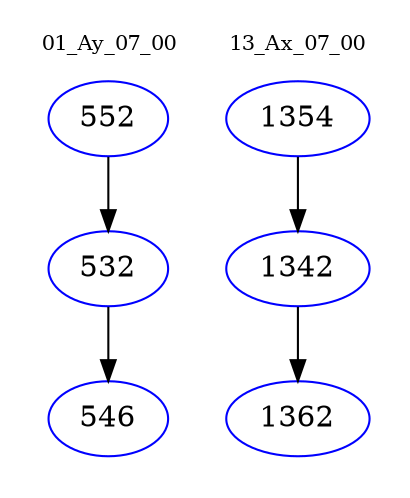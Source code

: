 digraph{
subgraph cluster_0 {
color = white
label = "01_Ay_07_00";
fontsize=10;
T0_552 [label="552", color="blue"]
T0_552 -> T0_532 [color="black"]
T0_532 [label="532", color="blue"]
T0_532 -> T0_546 [color="black"]
T0_546 [label="546", color="blue"]
}
subgraph cluster_1 {
color = white
label = "13_Ax_07_00";
fontsize=10;
T1_1354 [label="1354", color="blue"]
T1_1354 -> T1_1342 [color="black"]
T1_1342 [label="1342", color="blue"]
T1_1342 -> T1_1362 [color="black"]
T1_1362 [label="1362", color="blue"]
}
}
